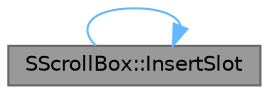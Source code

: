 digraph "SScrollBox::InsertSlot"
{
 // INTERACTIVE_SVG=YES
 // LATEX_PDF_SIZE
  bgcolor="transparent";
  edge [fontname=Helvetica,fontsize=10,labelfontname=Helvetica,labelfontsize=10];
  node [fontname=Helvetica,fontsize=10,shape=box,height=0.2,width=0.4];
  rankdir="LR";
  Node1 [id="Node000001",label="SScrollBox::InsertSlot",height=0.2,width=0.4,color="gray40", fillcolor="grey60", style="filled", fontcolor="black",tooltip="Insert a slot at a given position."];
  Node1 -> Node1 [id="edge1_Node000001_Node000001",color="steelblue1",style="solid",tooltip=" "];
}
